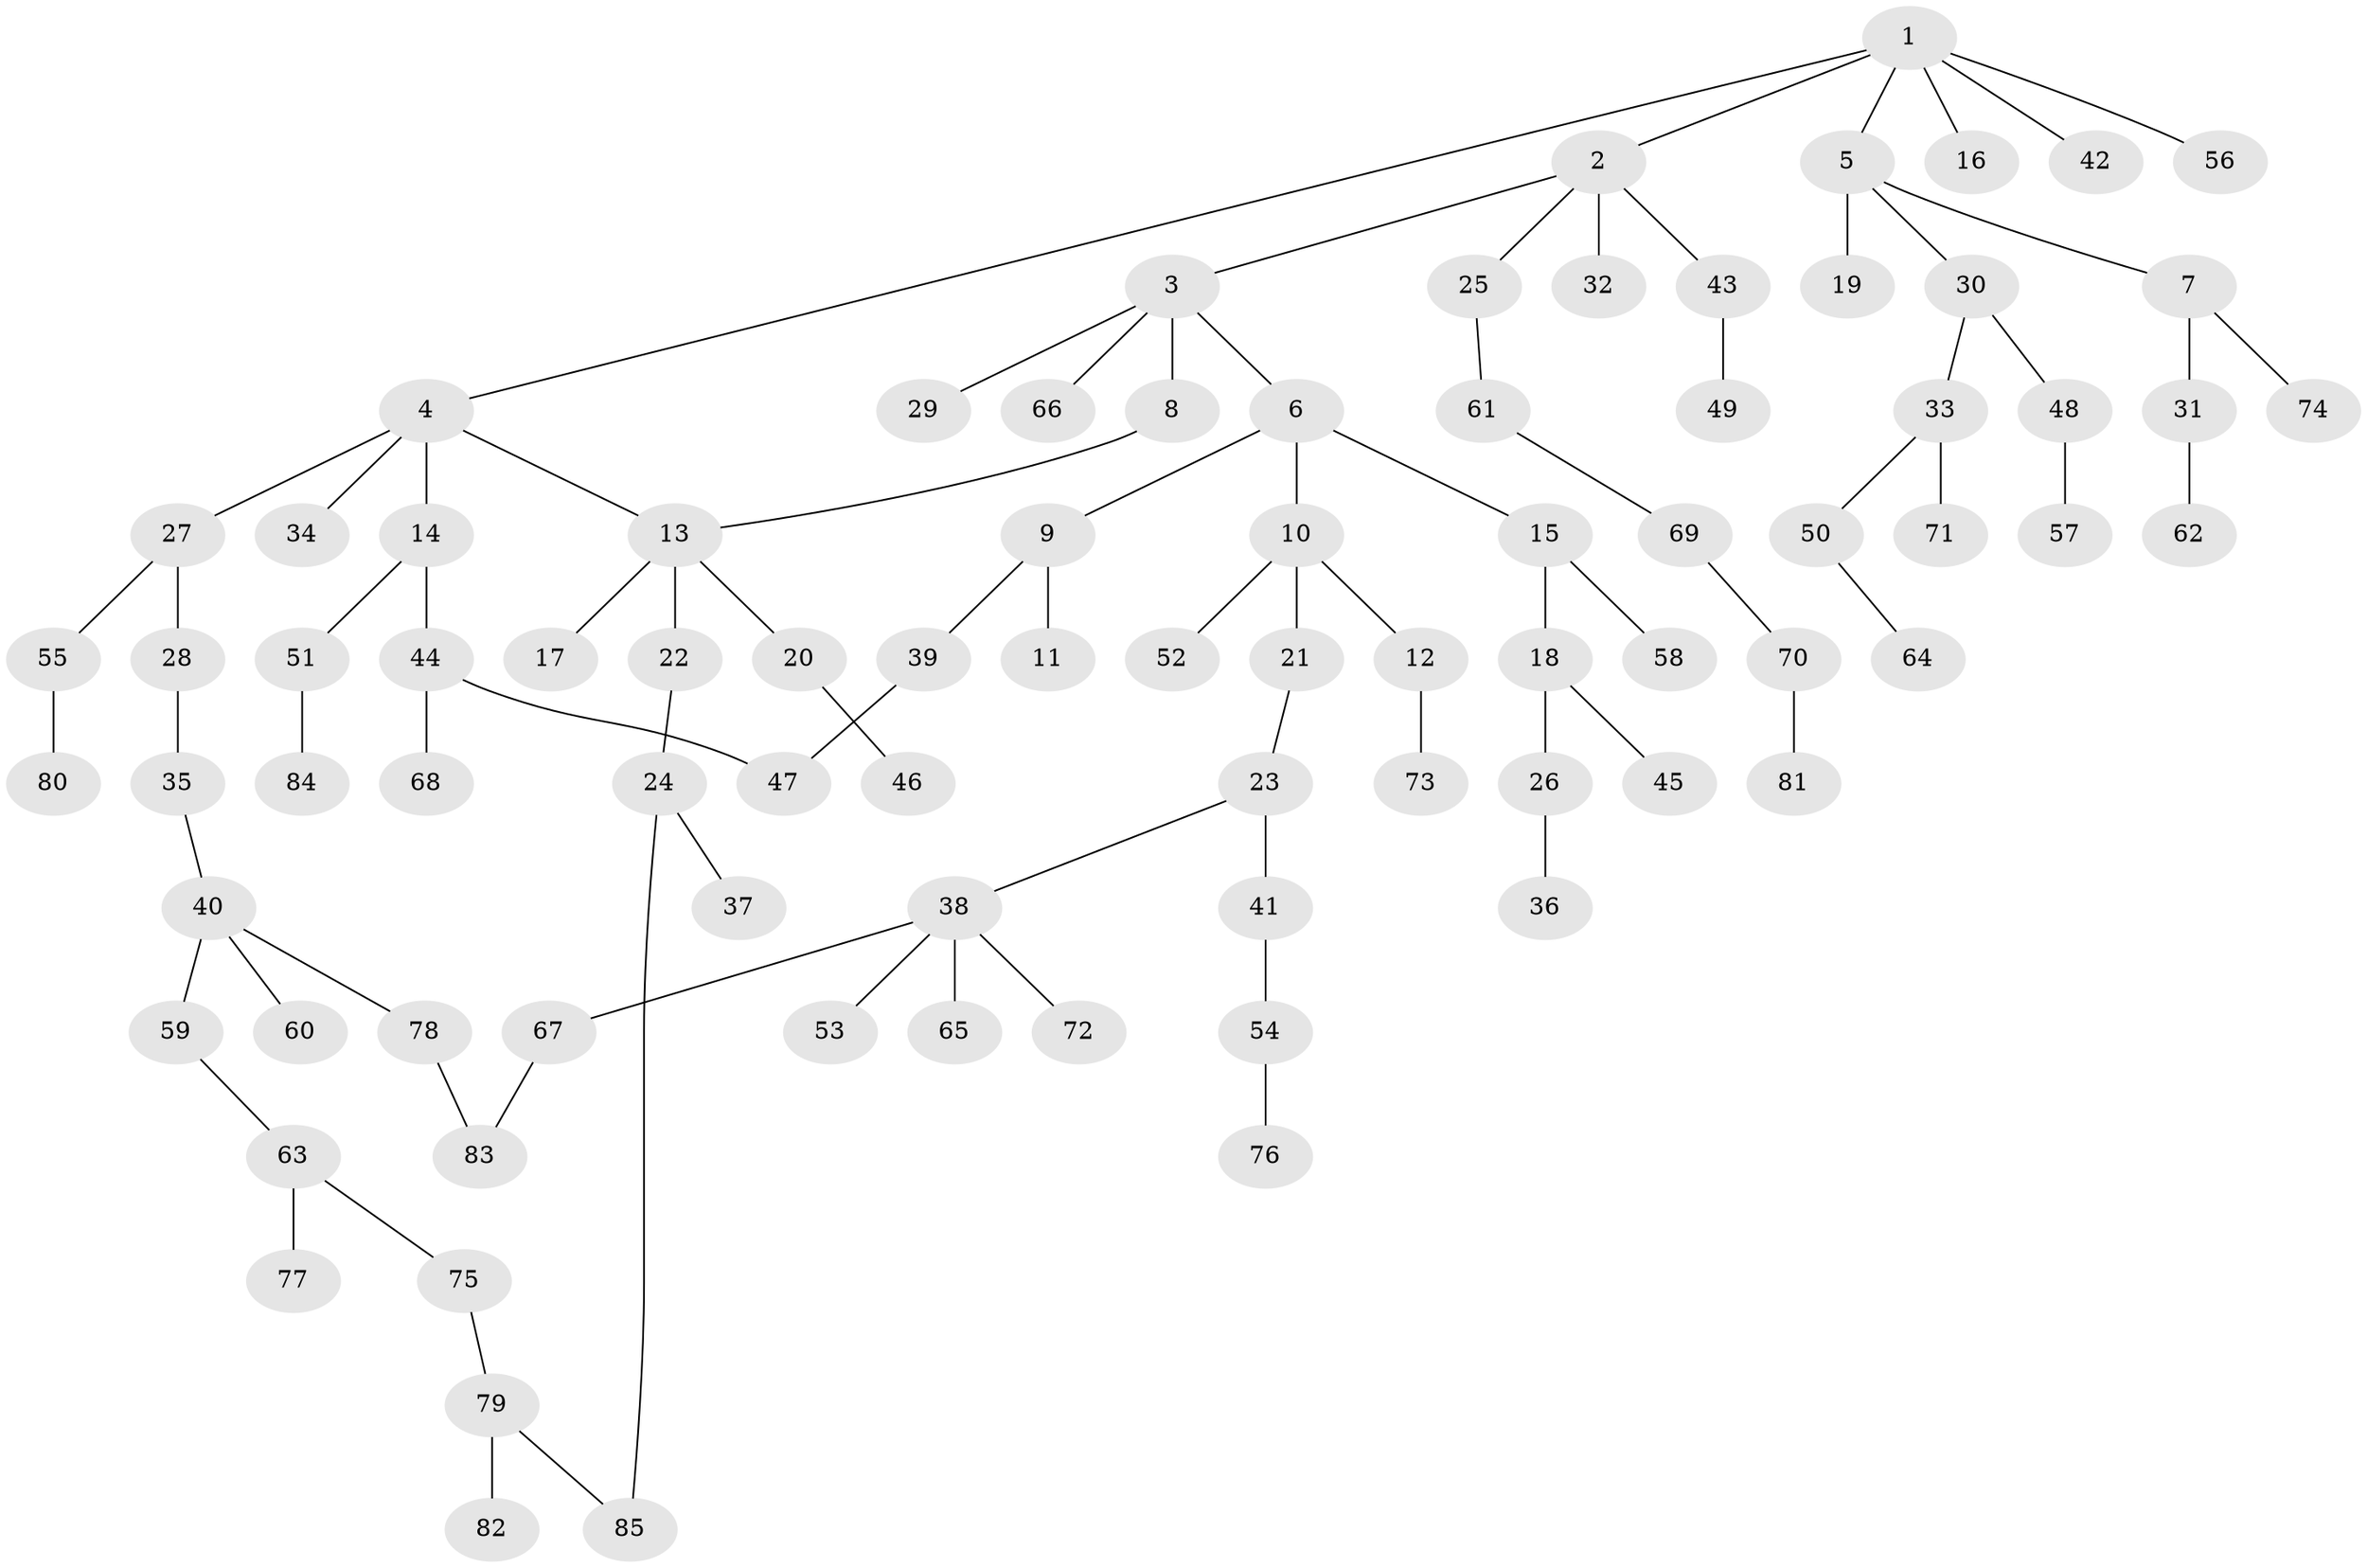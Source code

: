 // Generated by graph-tools (version 1.1) at 2025/34/03/09/25 02:34:03]
// undirected, 85 vertices, 88 edges
graph export_dot {
graph [start="1"]
  node [color=gray90,style=filled];
  1;
  2;
  3;
  4;
  5;
  6;
  7;
  8;
  9;
  10;
  11;
  12;
  13;
  14;
  15;
  16;
  17;
  18;
  19;
  20;
  21;
  22;
  23;
  24;
  25;
  26;
  27;
  28;
  29;
  30;
  31;
  32;
  33;
  34;
  35;
  36;
  37;
  38;
  39;
  40;
  41;
  42;
  43;
  44;
  45;
  46;
  47;
  48;
  49;
  50;
  51;
  52;
  53;
  54;
  55;
  56;
  57;
  58;
  59;
  60;
  61;
  62;
  63;
  64;
  65;
  66;
  67;
  68;
  69;
  70;
  71;
  72;
  73;
  74;
  75;
  76;
  77;
  78;
  79;
  80;
  81;
  82;
  83;
  84;
  85;
  1 -- 2;
  1 -- 4;
  1 -- 5;
  1 -- 16;
  1 -- 42;
  1 -- 56;
  2 -- 3;
  2 -- 25;
  2 -- 32;
  2 -- 43;
  3 -- 6;
  3 -- 8;
  3 -- 29;
  3 -- 66;
  4 -- 13;
  4 -- 14;
  4 -- 27;
  4 -- 34;
  5 -- 7;
  5 -- 19;
  5 -- 30;
  6 -- 9;
  6 -- 10;
  6 -- 15;
  7 -- 31;
  7 -- 74;
  8 -- 13;
  9 -- 11;
  9 -- 39;
  10 -- 12;
  10 -- 21;
  10 -- 52;
  12 -- 73;
  13 -- 17;
  13 -- 20;
  13 -- 22;
  14 -- 44;
  14 -- 51;
  15 -- 18;
  15 -- 58;
  18 -- 26;
  18 -- 45;
  20 -- 46;
  21 -- 23;
  22 -- 24;
  23 -- 38;
  23 -- 41;
  24 -- 37;
  24 -- 85;
  25 -- 61;
  26 -- 36;
  27 -- 28;
  27 -- 55;
  28 -- 35;
  30 -- 33;
  30 -- 48;
  31 -- 62;
  33 -- 50;
  33 -- 71;
  35 -- 40;
  38 -- 53;
  38 -- 65;
  38 -- 67;
  38 -- 72;
  39 -- 47;
  40 -- 59;
  40 -- 60;
  40 -- 78;
  41 -- 54;
  43 -- 49;
  44 -- 68;
  44 -- 47;
  48 -- 57;
  50 -- 64;
  51 -- 84;
  54 -- 76;
  55 -- 80;
  59 -- 63;
  61 -- 69;
  63 -- 75;
  63 -- 77;
  67 -- 83;
  69 -- 70;
  70 -- 81;
  75 -- 79;
  78 -- 83;
  79 -- 82;
  79 -- 85;
}
